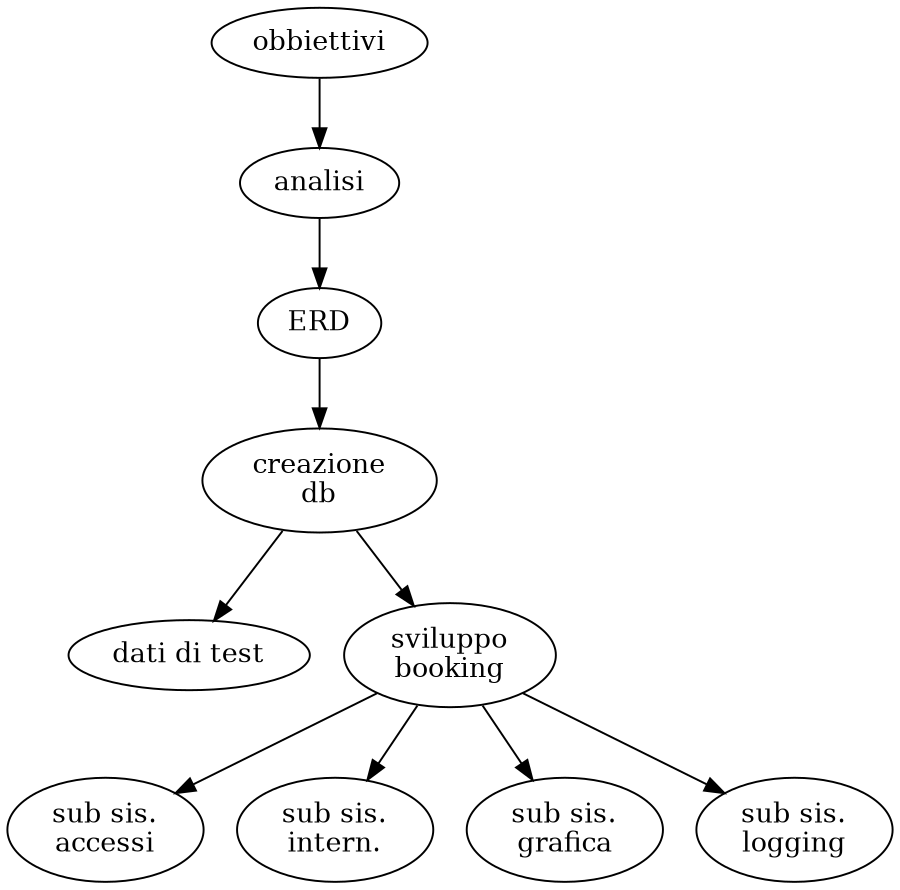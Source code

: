 diGraph fasi {

size ="6,6";

target [label="obbiettivi"];
ana  [label="analisi"];

erd  [label="ERD"];
blddb  [label="creazione\ndb"];
dataTest [label="dati di test"];
preno [label="sviluppo\nbooking"];
sub_acc  [label="sub sis.\naccessi"];
sub_int  [label="sub sis.\nintern."];
sub_graph  [label="sub sis.\ngrafica"];
sub_log [label="sub sis.\nlogging"];

target -> ana -> erd -> blddb;
blddb -> dataTest;
blddb -> preno;
preno -> sub_acc;
preno -> sub_int;
preno -> sub_graph;
preno -> sub_log;

}

